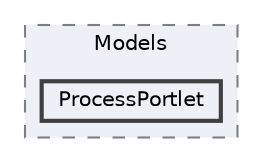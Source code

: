 digraph "Web/Modules/EleWise.ELMA.Projects.Web/Models/ProcessPortlet"
{
 // LATEX_PDF_SIZE
  bgcolor="transparent";
  edge [fontname=Helvetica,fontsize=10,labelfontname=Helvetica,labelfontsize=10];
  node [fontname=Helvetica,fontsize=10,shape=box,height=0.2,width=0.4];
  compound=true
  subgraph clusterdir_6ae4a26f5316fec334fe897751076171 {
    graph [ bgcolor="#edf0f7", pencolor="grey50", label="Models", fontname=Helvetica,fontsize=10 style="filled,dashed", URL="dir_6ae4a26f5316fec334fe897751076171.html",tooltip=""]
  dir_a256085699588d48dbd0416c78f44bbb [label="ProcessPortlet", fillcolor="#edf0f7", color="grey25", style="filled,bold", URL="dir_a256085699588d48dbd0416c78f44bbb.html",tooltip=""];
  }
}
